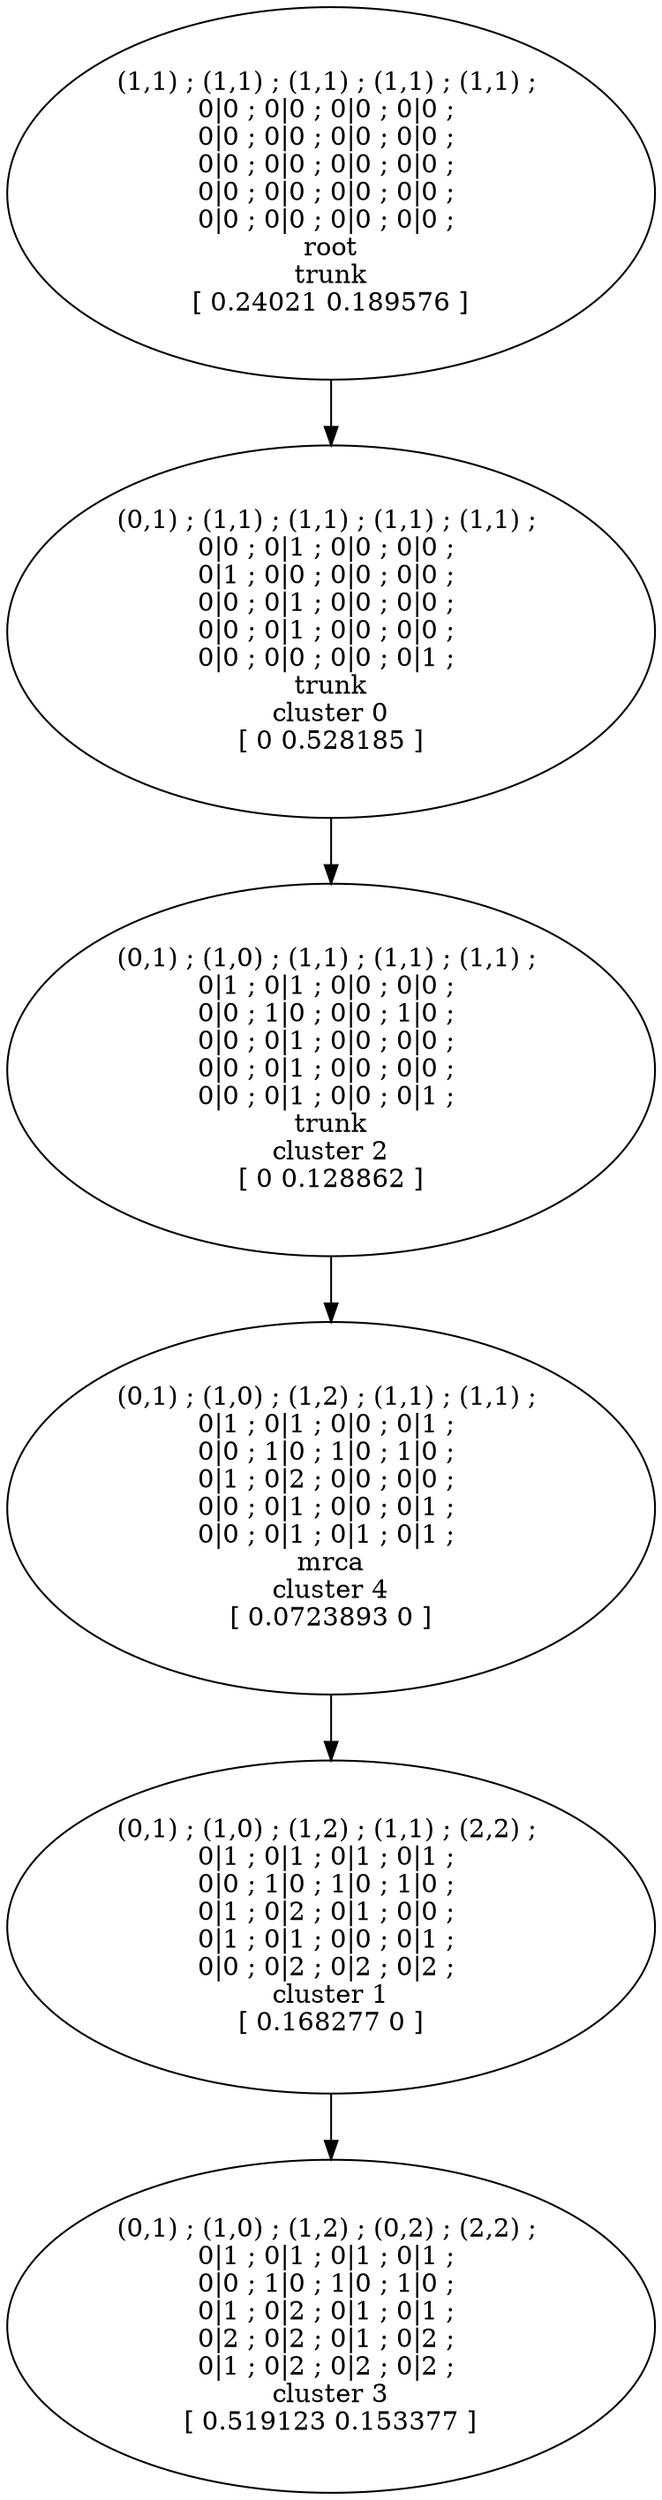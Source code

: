 digraph T {
	6 [label="(1,1) ; (1,1) ; (1,1) ; (1,1) ; (1,1) ; \n0|0 ; 0|0 ; 0|0 ; 0|0 ; \n0|0 ; 0|0 ; 0|0 ; 0|0 ; \n0|0 ; 0|0 ; 0|0 ; 0|0 ; \n0|0 ; 0|0 ; 0|0 ; 0|0 ; \n0|0 ; 0|0 ; 0|0 ; 0|0 ; \nroot\ntrunk\n[ 0.24021 0.189576 ]"]
	5 [label="(0,1) ; (1,1) ; (1,1) ; (1,1) ; (1,1) ; \n0|0 ; 0|1 ; 0|0 ; 0|0 ; \n0|1 ; 0|0 ; 0|0 ; 0|0 ; \n0|0 ; 0|1 ; 0|0 ; 0|0 ; \n0|0 ; 0|1 ; 0|0 ; 0|0 ; \n0|0 ; 0|0 ; 0|0 ; 0|1 ; \ntrunk\ncluster 0\n[ 0 0.528185 ]"]
	3 [label="(0,1) ; (1,0) ; (1,2) ; (1,1) ; (2,2) ; \n0|1 ; 0|1 ; 0|1 ; 0|1 ; \n0|0 ; 1|0 ; 1|0 ; 1|0 ; \n0|1 ; 0|2 ; 0|1 ; 0|0 ; \n0|1 ; 0|1 ; 0|0 ; 0|1 ; \n0|0 ; 0|2 ; 0|2 ; 0|2 ; \ncluster 1\n[ 0.168277 0 ]"]
	2 [label="(0,1) ; (1,0) ; (1,2) ; (1,1) ; (1,1) ; \n0|1 ; 0|1 ; 0|0 ; 0|1 ; \n0|0 ; 1|0 ; 1|0 ; 1|0 ; \n0|1 ; 0|2 ; 0|0 ; 0|0 ; \n0|0 ; 0|1 ; 0|0 ; 0|1 ; \n0|0 ; 0|1 ; 0|1 ; 0|1 ; \nmrca\ncluster 4\n[ 0.0723893 0 ]"]
	1 [label="(0,1) ; (1,0) ; (1,2) ; (0,2) ; (2,2) ; \n0|1 ; 0|1 ; 0|1 ; 0|1 ; \n0|0 ; 1|0 ; 1|0 ; 1|0 ; \n0|1 ; 0|2 ; 0|1 ; 0|1 ; \n0|2 ; 0|2 ; 0|1 ; 0|2 ; \n0|1 ; 0|2 ; 0|2 ; 0|2 ; \ncluster 3\n[ 0.519123 0.153377 ]"]
	0 [label="(0,1) ; (1,0) ; (1,1) ; (1,1) ; (1,1) ; \n0|1 ; 0|1 ; 0|0 ; 0|0 ; \n0|0 ; 1|0 ; 0|0 ; 1|0 ; \n0|0 ; 0|1 ; 0|0 ; 0|0 ; \n0|0 ; 0|1 ; 0|0 ; 0|0 ; \n0|0 ; 0|1 ; 0|0 ; 0|1 ; \ntrunk\ncluster 2\n[ 0 0.128862 ]"]
6 -> 5
5 -> 0
3 -> 1
2 -> 3
0 -> 2
}
